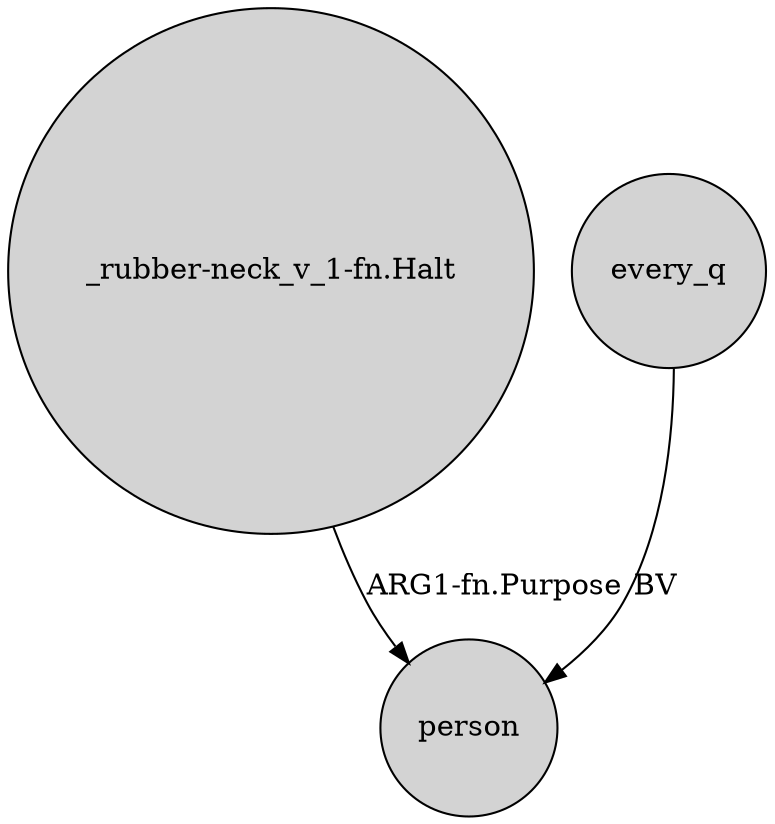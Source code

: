 digraph {
	node [shape=circle style=filled]
	"_rubber-neck_v_1-fn.Halt" -> person [label="ARG1-fn.Purpose"]
	every_q -> person [label=BV]
}
